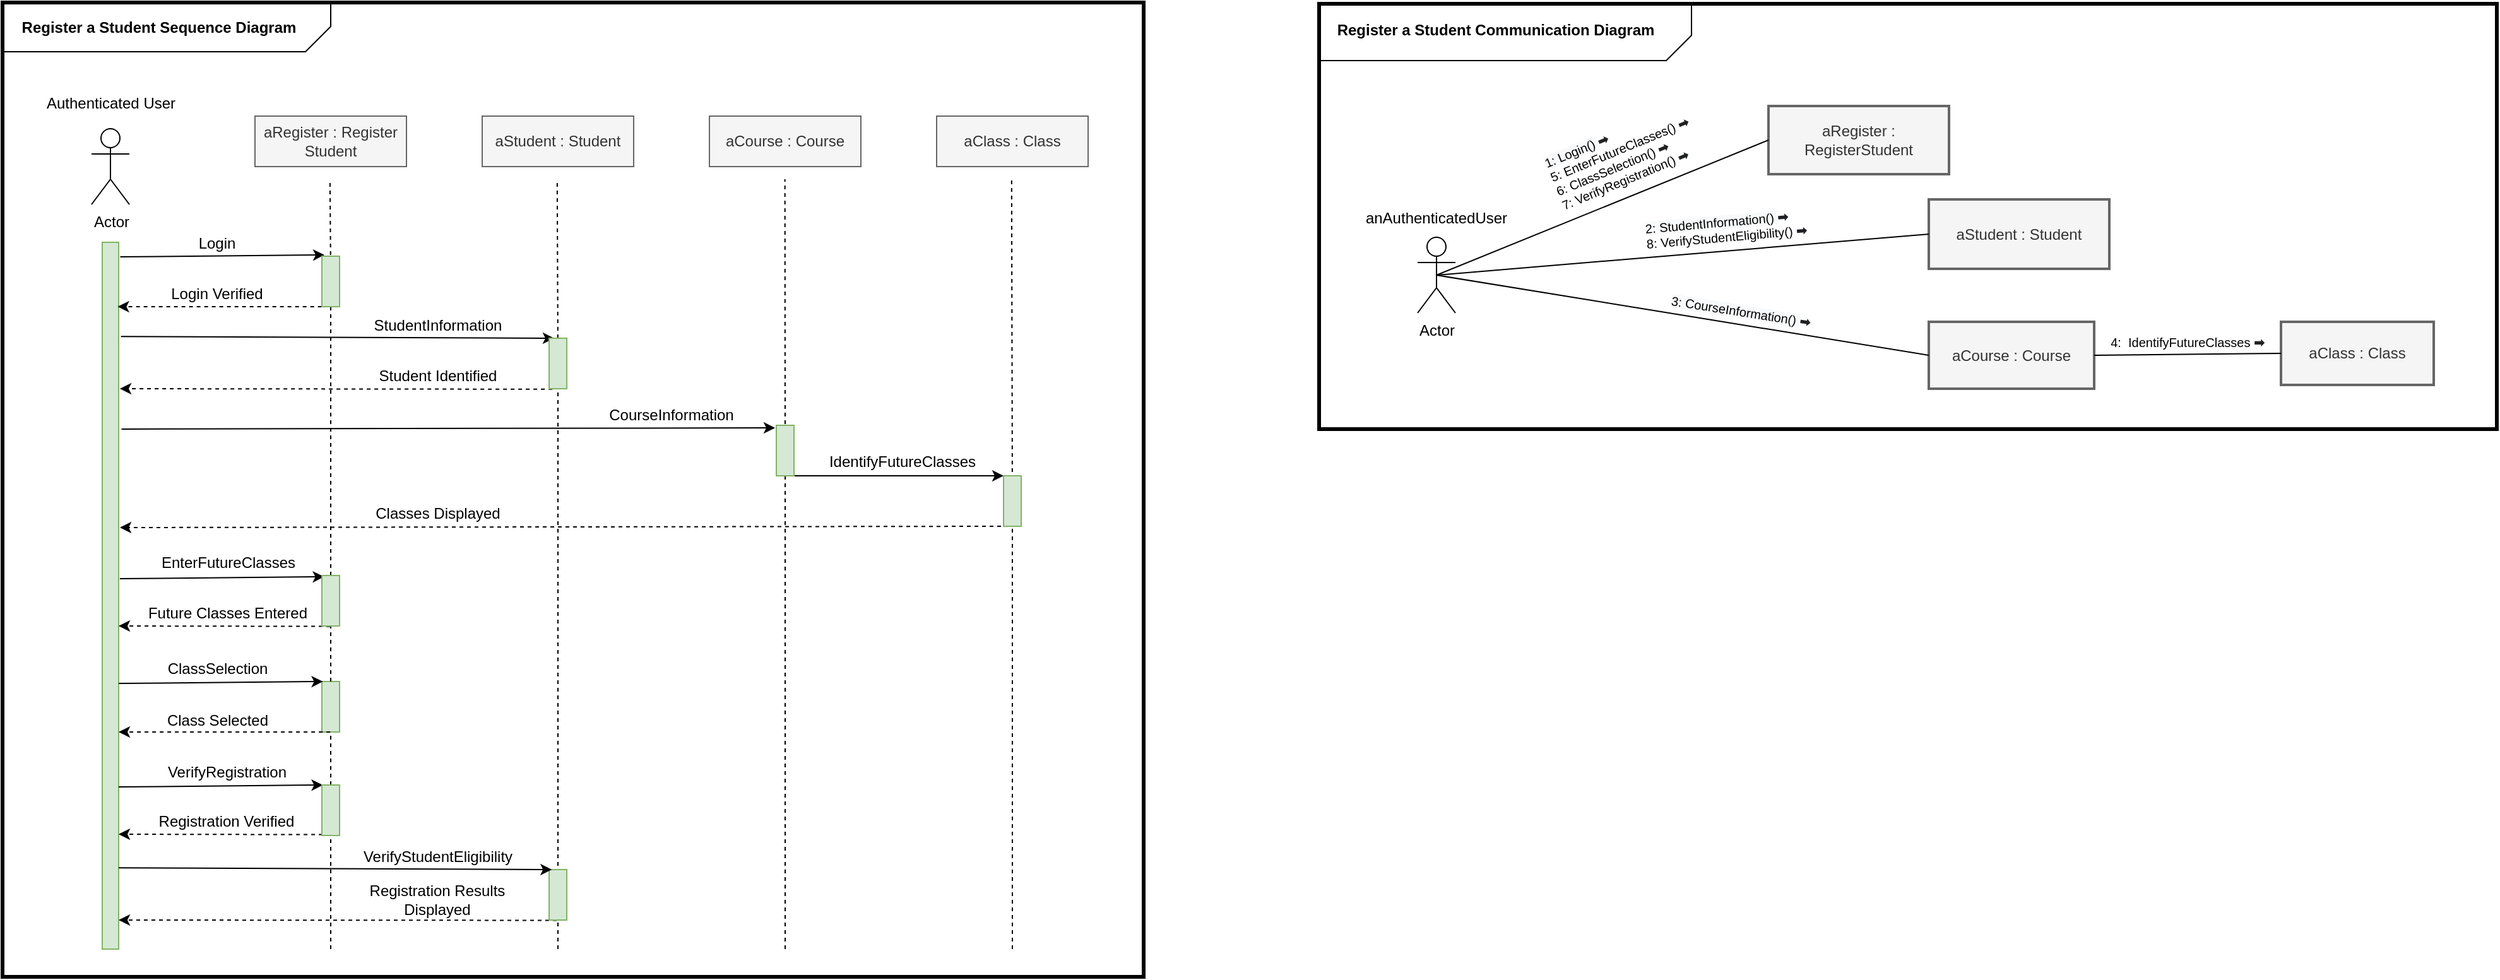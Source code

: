 <mxfile version="14.0.1" type="github">
  <diagram id="WgGNXocE23IqrcMPY2u2" name="Page-1">
    <mxGraphModel dx="2036" dy="1273" grid="0" gridSize="10" guides="1" tooltips="1" connect="1" arrows="1" fold="1" page="1" pageScale="1" pageWidth="2336" pageHeight="1654" math="0" shadow="0">
      <root>
        <mxCell id="0" />
        <mxCell id="1" parent="0" />
        <mxCell id="3fiQfD3PMQG2XW41a9uW-1" value="Actor" style="shape=umlActor;verticalLabelPosition=bottom;verticalAlign=top;html=1;outlineConnect=0;" vertex="1" parent="1">
          <mxGeometry x="290.5" y="220" width="30" height="60" as="geometry" />
        </mxCell>
        <mxCell id="3fiQfD3PMQG2XW41a9uW-2" value="Authenticated User" style="text;html=1;strokeColor=none;fillColor=none;align=center;verticalAlign=middle;whiteSpace=wrap;rounded=0;" vertex="1" parent="1">
          <mxGeometry x="226.5" y="190" width="158" height="20" as="geometry" />
        </mxCell>
        <mxCell id="3fiQfD3PMQG2XW41a9uW-3" value="aRegister : Register Student" style="rounded=0;whiteSpace=wrap;html=1;fillColor=#f5f5f5;strokeColor=#666666;fontColor=#333333;" vertex="1" parent="1">
          <mxGeometry x="420" y="210" width="120" height="40" as="geometry" />
        </mxCell>
        <mxCell id="3fiQfD3PMQG2XW41a9uW-4" value="aStudent : Student" style="rounded=0;whiteSpace=wrap;html=1;fillColor=#f5f5f5;strokeColor=#666666;fontColor=#333333;" vertex="1" parent="1">
          <mxGeometry x="600" y="210" width="120" height="40" as="geometry" />
        </mxCell>
        <mxCell id="3fiQfD3PMQG2XW41a9uW-5" value="aClass : Class" style="rounded=0;whiteSpace=wrap;html=1;fillColor=#f5f5f5;strokeColor=#666666;fontColor=#333333;" vertex="1" parent="1">
          <mxGeometry x="960" y="210" width="120" height="40" as="geometry" />
        </mxCell>
        <mxCell id="3fiQfD3PMQG2XW41a9uW-8" value="" style="endArrow=none;dashed=1;html=1;" edge="1" parent="1">
          <mxGeometry width="50" height="50" relative="1" as="geometry">
            <mxPoint x="479.882" y="320" as="sourcePoint" />
            <mxPoint x="479.41" y="260" as="targetPoint" />
          </mxGeometry>
        </mxCell>
        <mxCell id="3fiQfD3PMQG2XW41a9uW-9" value="" style="endArrow=none;dashed=1;html=1;" edge="1" parent="1">
          <mxGeometry width="50" height="50" relative="1" as="geometry">
            <mxPoint x="659.937" y="386" as="sourcePoint" />
            <mxPoint x="659.41" y="260" as="targetPoint" />
          </mxGeometry>
        </mxCell>
        <mxCell id="3fiQfD3PMQG2XW41a9uW-10" value="" style="endArrow=none;dashed=1;html=1;" edge="1" parent="1">
          <mxGeometry width="50" height="50" relative="1" as="geometry">
            <mxPoint x="839.984" y="460" as="sourcePoint" />
            <mxPoint x="839.82" y="260" as="targetPoint" />
          </mxGeometry>
        </mxCell>
        <mxCell id="3fiQfD3PMQG2XW41a9uW-11" value="aCourse : Course" style="rounded=0;whiteSpace=wrap;html=1;fillColor=#f5f5f5;strokeColor=#666666;fontColor=#333333;" vertex="1" parent="1">
          <mxGeometry x="780" y="210" width="120" height="40" as="geometry" />
        </mxCell>
        <mxCell id="3fiQfD3PMQG2XW41a9uW-12" value="" style="endArrow=none;dashed=1;html=1;" edge="1" parent="1">
          <mxGeometry width="50" height="50" relative="1" as="geometry">
            <mxPoint x="1019.959" y="498" as="sourcePoint" />
            <mxPoint x="1019.41" y="260" as="targetPoint" />
          </mxGeometry>
        </mxCell>
        <mxCell id="3fiQfD3PMQG2XW41a9uW-18" value="" style="endArrow=classic;html=1;exitX=1.024;exitY=0.024;exitDx=0;exitDy=0;exitPerimeter=0;entryX=0;entryY=0;entryDx=0;entryDy=0;" edge="1" parent="1">
          <mxGeometry width="50" height="50" relative="1" as="geometry">
            <mxPoint x="313.24" y="321.52" as="sourcePoint" />
            <mxPoint x="475" y="320" as="targetPoint" />
          </mxGeometry>
        </mxCell>
        <mxCell id="3fiQfD3PMQG2XW41a9uW-21" value="Login" style="text;html=1;strokeColor=none;fillColor=none;align=center;verticalAlign=middle;whiteSpace=wrap;rounded=0;" vertex="1" parent="1">
          <mxGeometry x="370" y="301" width="40" height="20" as="geometry" />
        </mxCell>
        <mxCell id="3fiQfD3PMQG2XW41a9uW-22" value="StudentInformation" style="text;html=1;strokeColor=none;fillColor=none;align=center;verticalAlign=middle;whiteSpace=wrap;rounded=0;" vertex="1" parent="1">
          <mxGeometry x="500" y="366" width="130" height="20" as="geometry" />
        </mxCell>
        <mxCell id="3fiQfD3PMQG2XW41a9uW-23" value="" style="endArrow=classic;html=1;exitX=1.086;exitY=0.166;exitDx=0;exitDy=0;exitPerimeter=0;" edge="1" parent="1">
          <mxGeometry width="50" height="50" relative="1" as="geometry">
            <mxPoint x="313.86" y="384.68" as="sourcePoint" />
            <mxPoint x="657" y="386" as="targetPoint" />
          </mxGeometry>
        </mxCell>
        <mxCell id="3fiQfD3PMQG2XW41a9uW-25" value="" style="endArrow=none;dashed=1;html=1;" edge="1" parent="1">
          <mxGeometry width="50" height="50" relative="1" as="geometry">
            <mxPoint x="660" y="870" as="sourcePoint" />
            <mxPoint x="660" y="410" as="targetPoint" />
          </mxGeometry>
        </mxCell>
        <mxCell id="3fiQfD3PMQG2XW41a9uW-26" value="" style="endArrow=classic;html=1;dashed=1;entryX=0.943;entryY=0.145;entryDx=0;entryDy=0;entryPerimeter=0;" edge="1" parent="1">
          <mxGeometry width="50" height="50" relative="1" as="geometry">
            <mxPoint x="655.57" y="426.4" as="sourcePoint" />
            <mxPoint x="313.0" y="426.0" as="targetPoint" />
          </mxGeometry>
        </mxCell>
        <mxCell id="3fiQfD3PMQG2XW41a9uW-27" value="Student Identified" style="text;html=1;strokeColor=none;fillColor=none;align=center;verticalAlign=middle;whiteSpace=wrap;rounded=0;" vertex="1" parent="1">
          <mxGeometry x="500" y="406" width="130" height="20" as="geometry" />
        </mxCell>
        <mxCell id="3fiQfD3PMQG2XW41a9uW-30" value="" style="endArrow=none;dashed=1;html=1;" edge="1" parent="1">
          <mxGeometry width="50" height="50" relative="1" as="geometry">
            <mxPoint x="839.325" y="480" as="sourcePoint" />
            <mxPoint x="839.325" y="480" as="targetPoint" />
          </mxGeometry>
        </mxCell>
        <mxCell id="3fiQfD3PMQG2XW41a9uW-33" value="" style="endArrow=none;dashed=1;html=1;" edge="1" parent="1">
          <mxGeometry width="50" height="50" relative="1" as="geometry">
            <mxPoint x="480" y="574" as="sourcePoint" />
            <mxPoint x="480" y="350" as="targetPoint" />
          </mxGeometry>
        </mxCell>
        <mxCell id="3fiQfD3PMQG2XW41a9uW-34" value="" style="endArrow=classic;html=1;exitX=1.229;exitY=0.296;exitDx=0;exitDy=0;exitPerimeter=0;entryX=0;entryY=0;entryDx=0;entryDy=0;" edge="1" parent="1">
          <mxGeometry width="50" height="50" relative="1" as="geometry">
            <mxPoint x="314.29" y="457.96" as="sourcePoint" />
            <mxPoint x="832" y="457.0" as="targetPoint" />
          </mxGeometry>
        </mxCell>
        <mxCell id="3fiQfD3PMQG2XW41a9uW-42" value="EnterFutureClasses" style="text;html=1;strokeColor=none;fillColor=none;align=center;verticalAlign=middle;whiteSpace=wrap;rounded=0;" vertex="1" parent="1">
          <mxGeometry x="338.5" y="554" width="120" height="20" as="geometry" />
        </mxCell>
        <mxCell id="3fiQfD3PMQG2XW41a9uW-44" value="Classes Displayed" style="text;html=1;strokeColor=none;fillColor=none;align=center;verticalAlign=middle;whiteSpace=wrap;rounded=0;" vertex="1" parent="1">
          <mxGeometry x="500" y="514" width="130" height="21" as="geometry" />
        </mxCell>
        <mxCell id="3fiQfD3PMQG2XW41a9uW-50" value="" style="endArrow=none;dashed=1;html=1;" edge="1" parent="1">
          <mxGeometry width="50" height="50" relative="1" as="geometry">
            <mxPoint x="480" y="740" as="sourcePoint" />
            <mxPoint x="480" y="679" as="targetPoint" />
          </mxGeometry>
        </mxCell>
        <mxCell id="3fiQfD3PMQG2XW41a9uW-51" value="ClassSelection" style="text;html=1;strokeColor=none;fillColor=none;align=center;verticalAlign=middle;whiteSpace=wrap;rounded=0;" vertex="1" parent="1">
          <mxGeometry x="352.5" y="638" width="75" height="20" as="geometry" />
        </mxCell>
        <mxCell id="3fiQfD3PMQG2XW41a9uW-53" value="Class Selected" style="text;html=1;strokeColor=none;fillColor=none;align=center;verticalAlign=middle;whiteSpace=wrap;rounded=0;" vertex="1" parent="1">
          <mxGeometry x="347.5" y="679" width="85" height="20" as="geometry" />
        </mxCell>
        <mxCell id="3fiQfD3PMQG2XW41a9uW-54" value="CourseInformation" style="text;html=1;strokeColor=none;fillColor=none;align=center;verticalAlign=middle;whiteSpace=wrap;rounded=0;" vertex="1" parent="1">
          <mxGeometry x="685" y="437" width="130" height="20" as="geometry" />
        </mxCell>
        <mxCell id="3fiQfD3PMQG2XW41a9uW-55" value="IdentifyFutureClasses" style="text;html=1;strokeColor=none;fillColor=none;align=center;verticalAlign=middle;whiteSpace=wrap;rounded=0;" vertex="1" parent="1">
          <mxGeometry x="868" y="474" width="130" height="20" as="geometry" />
        </mxCell>
        <mxCell id="3fiQfD3PMQG2XW41a9uW-59" value="Registration Results Displayed" style="text;html=1;strokeColor=none;fillColor=none;align=center;verticalAlign=middle;whiteSpace=wrap;rounded=0;" vertex="1" parent="1">
          <mxGeometry x="486.38" y="821" width="157.25" height="20" as="geometry" />
        </mxCell>
        <mxCell id="3fiQfD3PMQG2XW41a9uW-61" value="VerifyRegistration" style="text;html=1;strokeColor=none;fillColor=none;align=center;verticalAlign=middle;whiteSpace=wrap;rounded=0;" vertex="1" parent="1">
          <mxGeometry x="343.37" y="720" width="110.25" height="20" as="geometry" />
        </mxCell>
        <mxCell id="3fiQfD3PMQG2XW41a9uW-62" value="Register a Student Sequence Diagram" style="text;html=1;strokeColor=none;fillColor=none;align=center;verticalAlign=middle;whiteSpace=wrap;rounded=0;fontStyle=1" vertex="1" parent="1">
          <mxGeometry x="228" y="130" width="232" height="20" as="geometry" />
        </mxCell>
        <mxCell id="3fiQfD3PMQG2XW41a9uW-63" value="" style="rounded=0;whiteSpace=wrap;html=1;fillColor=none;strokeWidth=3;" vertex="1" parent="1">
          <mxGeometry x="220" y="120" width="904" height="772" as="geometry" />
        </mxCell>
        <mxCell id="3fiQfD3PMQG2XW41a9uW-64" value="" style="rounded=0;whiteSpace=wrap;html=1;fillColor=#d5e8d4;strokeColor=#82b366;" vertex="1" parent="1">
          <mxGeometry x="299" y="310" width="13" height="560" as="geometry" />
        </mxCell>
        <mxCell id="3fiQfD3PMQG2XW41a9uW-65" value="" style="verticalLabelPosition=bottom;verticalAlign=top;html=1;shape=card;whiteSpace=wrap;size=20;arcSize=12;strokeWidth=1;fillColor=none;direction=west;" vertex="1" parent="1">
          <mxGeometry x="219" y="120" width="261" height="39" as="geometry" />
        </mxCell>
        <mxCell id="3fiQfD3PMQG2XW41a9uW-70" value="Register a Student Communication Diagram" style="text;html=1;strokeColor=none;fillColor=none;align=center;verticalAlign=middle;whiteSpace=wrap;rounded=0;fontStyle=1" vertex="1" parent="1">
          <mxGeometry x="1271" y="132" width="264" height="20" as="geometry" />
        </mxCell>
        <mxCell id="3fiQfD3PMQG2XW41a9uW-71" value="Actor" style="shape=umlActor;verticalLabelPosition=bottom;verticalAlign=top;html=1;outlineConnect=0;" vertex="1" parent="1">
          <mxGeometry x="1341" y="306" width="30" height="60" as="geometry" />
        </mxCell>
        <mxCell id="3fiQfD3PMQG2XW41a9uW-73" value="anAuthenticatedUser" style="text;html=1;strokeColor=none;fillColor=none;align=center;verticalAlign=middle;whiteSpace=wrap;rounded=0;" vertex="1" parent="1">
          <mxGeometry x="1294" y="281.01" width="124" height="20" as="geometry" />
        </mxCell>
        <mxCell id="3fiQfD3PMQG2XW41a9uW-75" value="aRegister : RegisterStudent" style="rounded=0;whiteSpace=wrap;html=1;strokeWidth=2;fillColor=#f5f5f5;strokeColor=#666666;fontColor=#333333;" vertex="1" parent="1">
          <mxGeometry x="1619" y="202" width="143" height="54" as="geometry" />
        </mxCell>
        <mxCell id="3fiQfD3PMQG2XW41a9uW-76" value="aStudent : Student" style="rounded=0;whiteSpace=wrap;html=1;strokeWidth=2;fillColor=#f5f5f5;strokeColor=#666666;fontColor=#333333;" vertex="1" parent="1">
          <mxGeometry x="1746" y="276" width="143" height="55" as="geometry" />
        </mxCell>
        <mxCell id="3fiQfD3PMQG2XW41a9uW-77" value="aCourse : Course" style="rounded=0;whiteSpace=wrap;html=1;strokeWidth=2;fillColor=#f5f5f5;strokeColor=#666666;fontColor=#333333;" vertex="1" parent="1">
          <mxGeometry x="1746" y="373" width="131" height="53" as="geometry" />
        </mxCell>
        <mxCell id="3fiQfD3PMQG2XW41a9uW-79" value="" style="verticalLabelPosition=bottom;verticalAlign=top;html=1;shape=card;whiteSpace=wrap;size=20;arcSize=12;strokeWidth=1;fillColor=none;direction=west;" vertex="1" parent="1">
          <mxGeometry x="1263" y="120" width="295" height="46" as="geometry" />
        </mxCell>
        <mxCell id="3fiQfD3PMQG2XW41a9uW-82" value="" style="endArrow=none;html=1;entryX=0;entryY=0.5;entryDx=0;entryDy=0;exitX=0.5;exitY=0.5;exitDx=0;exitDy=0;exitPerimeter=0;" edge="1" parent="1" target="3fiQfD3PMQG2XW41a9uW-75" source="3fiQfD3PMQG2XW41a9uW-71">
          <mxGeometry width="50" height="50" relative="1" as="geometry">
            <mxPoint x="1395" y="336" as="sourcePoint" />
            <mxPoint x="1469" y="279" as="targetPoint" />
          </mxGeometry>
        </mxCell>
        <mxCell id="3fiQfD3PMQG2XW41a9uW-85" value="4: &amp;nbsp;IdentifyFutureClasses&amp;nbsp;&lt;b style=&quot;font-size: 10px ; color: rgb(32 , 33 , 36) ; font-family: &amp;#34;arial&amp;#34; , sans-serif ; text-align: left&quot;&gt;➡&lt;/b&gt;" style="text;html=1;strokeColor=none;fillColor=none;align=center;verticalAlign=middle;whiteSpace=wrap;rounded=0;rotation=0;fontSize=10;" vertex="1" parent="1">
          <mxGeometry x="1882" y="379" width="138" height="20" as="geometry" />
        </mxCell>
        <mxCell id="3fiQfD3PMQG2XW41a9uW-89" value="&lt;span style=&quot;color: rgb(0 , 0 , 0) ; font-family: &amp;#34;helvetica&amp;#34; ; font-size: 10px ; font-style: normal ; font-weight: normal ; letter-spacing: normal ; text-align: center ; text-indent: 0px ; text-transform: none ; word-spacing: 0px ; background-color: rgb(248 , 249 , 250) ; text-decoration: none ; display: inline ; float: none&quot;&gt;1: Login()&amp;nbsp;&lt;/span&gt;&lt;b style=&quot;font-size: 10px ; font-style: normal ; letter-spacing: normal ; text-indent: 0px ; text-transform: none ; word-spacing: 0px ; text-decoration: none ; color: rgb(32 , 33 , 36) ; font-family: &amp;#34;arial&amp;#34; , sans-serif ; text-align: left&quot;&gt;➡&lt;br&gt;&lt;/b&gt;&lt;span style=&quot;font-family: &amp;#34;helvetica&amp;#34; ; text-align: center&quot;&gt;5: EnterFutureClasses()&amp;nbsp;&lt;/span&gt;&lt;b style=&quot;color: rgb(32 , 33 , 36) ; font-family: &amp;#34;arial&amp;#34; , sans-serif&quot;&gt;➡&lt;br&gt;&lt;/b&gt;&lt;span style=&quot;font-family: &amp;#34;helvetica&amp;#34; ; text-align: center&quot;&gt;6: ClassSelection()&amp;nbsp;&lt;/span&gt;&lt;b style=&quot;color: rgb(32 , 33 , 36) ; font-family: &amp;#34;arial&amp;#34; , sans-serif&quot;&gt;➡&lt;br&gt;&lt;/b&gt;&lt;span style=&quot;font-family: &amp;#34;helvetica&amp;#34; ; text-align: center&quot;&gt;7: VerifyRegistration()&amp;nbsp;&lt;/span&gt;&lt;b style=&quot;color: rgb(32 , 33 , 36) ; font-family: &amp;#34;arial&amp;#34; , sans-serif&quot;&gt;➡&lt;/b&gt;&lt;b style=&quot;font-size: 10px ; font-style: normal ; letter-spacing: normal ; text-indent: 0px ; text-transform: none ; word-spacing: 0px ; text-decoration: none ; color: rgb(32 , 33 , 36) ; font-family: &amp;#34;arial&amp;#34; , sans-serif ; text-align: left&quot;&gt;&lt;br&gt;&lt;/b&gt;" style="text;whiteSpace=wrap;html=1;fontSize=10;rotation=337.5;" vertex="1" parent="1">
          <mxGeometry x="1443" y="210" width="127.26" height="66" as="geometry" />
        </mxCell>
        <mxCell id="3fiQfD3PMQG2XW41a9uW-90" value="" style="rounded=0;whiteSpace=wrap;html=1;strokeWidth=3;fontSize=10;fillColor=none;" vertex="1" parent="1">
          <mxGeometry x="1263" y="121" width="933" height="337" as="geometry" />
        </mxCell>
        <mxCell id="3fiQfD3PMQG2XW41a9uW-93" value="" style="endArrow=classic;html=1;dashed=1;entryX=0.943;entryY=0.145;entryDx=0;entryDy=0;entryPerimeter=0;" edge="1" parent="1">
          <mxGeometry width="50" height="50" relative="1" as="geometry">
            <mxPoint x="478.82" y="361" as="sourcePoint" />
            <mxPoint x="311.25" y="361.0" as="targetPoint" />
          </mxGeometry>
        </mxCell>
        <mxCell id="3fiQfD3PMQG2XW41a9uW-94" value="Login Verified" style="text;html=1;strokeColor=none;fillColor=none;align=center;verticalAlign=middle;whiteSpace=wrap;rounded=0;" vertex="1" parent="1">
          <mxGeometry x="340" y="341" width="100" height="20" as="geometry" />
        </mxCell>
        <mxCell id="3fiQfD3PMQG2XW41a9uW-99" value="" style="endArrow=classic;html=1;dashed=1;entryX=1.229;entryY=0.69;entryDx=0;entryDy=0;entryPerimeter=0;" edge="1" parent="1">
          <mxGeometry width="50" height="50" relative="1" as="geometry">
            <mxPoint x="659" y="847.23" as="sourcePoint" />
            <mxPoint x="312.0" y="847.0" as="targetPoint" />
          </mxGeometry>
        </mxCell>
        <mxCell id="3fiQfD3PMQG2XW41a9uW-104" value="VerifyStudentEligibility" style="text;html=1;strokeColor=none;fillColor=none;align=center;verticalAlign=middle;whiteSpace=wrap;rounded=0;" vertex="1" parent="1">
          <mxGeometry x="500" y="787" width="130" height="20" as="geometry" />
        </mxCell>
        <mxCell id="3fiQfD3PMQG2XW41a9uW-120" value="" style="endArrow=none;dashed=1;html=1;entryX=0.5;entryY=1;entryDx=0;entryDy=0;" edge="1" parent="1">
          <mxGeometry width="50" height="50" relative="1" as="geometry">
            <mxPoint x="840" y="870" as="sourcePoint" />
            <mxPoint x="840" y="490" as="targetPoint" />
          </mxGeometry>
        </mxCell>
        <mxCell id="3fiQfD3PMQG2XW41a9uW-132" value="" style="endArrow=classic;html=1;dashed=1;" edge="1" parent="1">
          <mxGeometry width="50" height="50" relative="1" as="geometry">
            <mxPoint x="1011" y="535" as="sourcePoint" />
            <mxPoint x="313" y="536" as="targetPoint" />
          </mxGeometry>
        </mxCell>
        <mxCell id="3fiQfD3PMQG2XW41a9uW-134" value="" style="endArrow=none;dashed=1;html=1;" edge="1" parent="1">
          <mxGeometry width="50" height="50" relative="1" as="geometry">
            <mxPoint x="1020" y="870" as="sourcePoint" />
            <mxPoint x="1020" y="534.0" as="targetPoint" />
          </mxGeometry>
        </mxCell>
        <mxCell id="3fiQfD3PMQG2XW41a9uW-139" value="" style="endArrow=classic;html=1;exitX=1;exitY=1;exitDx=0;exitDy=0;" edge="1" parent="1">
          <mxGeometry width="50" height="50" relative="1" as="geometry">
            <mxPoint x="847" y="495.0" as="sourcePoint" />
            <mxPoint x="1013" y="495" as="targetPoint" />
          </mxGeometry>
        </mxCell>
        <mxCell id="3fiQfD3PMQG2XW41a9uW-140" value="" style="rounded=0;whiteSpace=wrap;html=1;fillColor=#d5e8d4;strokeColor=#82b366;" vertex="1" parent="1">
          <mxGeometry x="833" y="455" width="14" height="40" as="geometry" />
        </mxCell>
        <mxCell id="3fiQfD3PMQG2XW41a9uW-141" value="" style="rounded=0;whiteSpace=wrap;html=1;fillColor=#d5e8d4;strokeColor=#82b366;" vertex="1" parent="1">
          <mxGeometry x="1013" y="495" width="14" height="40" as="geometry" />
        </mxCell>
        <mxCell id="3fiQfD3PMQG2XW41a9uW-142" value="" style="rounded=0;whiteSpace=wrap;html=1;fillColor=#d5e8d4;strokeColor=#82b366;" vertex="1" parent="1">
          <mxGeometry x="653" y="386" width="14" height="40" as="geometry" />
        </mxCell>
        <mxCell id="3fiQfD3PMQG2XW41a9uW-144" value="" style="rounded=0;whiteSpace=wrap;html=1;fillColor=#d5e8d4;strokeColor=#82b366;" vertex="1" parent="1">
          <mxGeometry x="473" y="321" width="14" height="40" as="geometry" />
        </mxCell>
        <mxCell id="3fiQfD3PMQG2XW41a9uW-149" value="" style="endArrow=classic;html=1;exitX=1.024;exitY=0.024;exitDx=0;exitDy=0;exitPerimeter=0;entryX=0;entryY=0;entryDx=0;entryDy=0;" edge="1" parent="1">
          <mxGeometry width="50" height="50" relative="1" as="geometry">
            <mxPoint x="313.0" y="576.52" as="sourcePoint" />
            <mxPoint x="474.76" y="575" as="targetPoint" />
          </mxGeometry>
        </mxCell>
        <mxCell id="3fiQfD3PMQG2XW41a9uW-151" value="" style="rounded=0;whiteSpace=wrap;html=1;fillColor=#d5e8d4;strokeColor=#82b366;" vertex="1" parent="1">
          <mxGeometry x="473" y="658" width="14" height="40" as="geometry" />
        </mxCell>
        <mxCell id="3fiQfD3PMQG2XW41a9uW-156" value="" style="endArrow=none;dashed=1;html=1;" edge="1" parent="1">
          <mxGeometry width="50" height="50" relative="1" as="geometry">
            <mxPoint x="480" y="870" as="sourcePoint" />
            <mxPoint x="480" y="780" as="targetPoint" />
          </mxGeometry>
        </mxCell>
        <mxCell id="3fiQfD3PMQG2XW41a9uW-157" value="" style="endArrow=none;dashed=1;html=1;exitX=0.5;exitY=0;exitDx=0;exitDy=0;" edge="1" parent="1" source="3fiQfD3PMQG2XW41a9uW-151">
          <mxGeometry width="50" height="50" relative="1" as="geometry">
            <mxPoint x="480" y="650" as="sourcePoint" />
            <mxPoint x="480" y="614" as="targetPoint" />
          </mxGeometry>
        </mxCell>
        <mxCell id="3fiQfD3PMQG2XW41a9uW-159" value="Future Classes Entered" style="text;html=1;strokeColor=none;fillColor=none;align=center;verticalAlign=middle;whiteSpace=wrap;rounded=0;" vertex="1" parent="1">
          <mxGeometry x="330" y="594" width="137" height="20" as="geometry" />
        </mxCell>
        <mxCell id="3fiQfD3PMQG2XW41a9uW-165" value="" style="endArrow=classic;html=1;exitX=1.024;exitY=0.024;exitDx=0;exitDy=0;exitPerimeter=0;entryX=0;entryY=0;entryDx=0;entryDy=0;" edge="1" parent="1">
          <mxGeometry width="50" height="50" relative="1" as="geometry">
            <mxPoint x="312" y="659.52" as="sourcePoint" />
            <mxPoint x="473.76" y="658" as="targetPoint" />
          </mxGeometry>
        </mxCell>
        <mxCell id="3fiQfD3PMQG2XW41a9uW-166" value="" style="endArrow=classic;html=1;exitX=1.024;exitY=0.024;exitDx=0;exitDy=0;exitPerimeter=0;entryX=0;entryY=0;entryDx=0;entryDy=0;" edge="1" parent="1">
          <mxGeometry width="50" height="50" relative="1" as="geometry">
            <mxPoint x="312" y="741.52" as="sourcePoint" />
            <mxPoint x="473.76" y="740" as="targetPoint" />
          </mxGeometry>
        </mxCell>
        <mxCell id="3fiQfD3PMQG2XW41a9uW-167" value="" style="endArrow=classic;html=1;dashed=1;entryX=0.943;entryY=0.916;entryDx=0;entryDy=0;entryPerimeter=0;" edge="1" parent="1">
          <mxGeometry width="50" height="50" relative="1" as="geometry">
            <mxPoint x="479.57" y="614.32" as="sourcePoint" />
            <mxPoint x="312" y="614" as="targetPoint" />
          </mxGeometry>
        </mxCell>
        <mxCell id="3fiQfD3PMQG2XW41a9uW-168" value="" style="rounded=0;whiteSpace=wrap;html=1;fillColor=#d5e8d4;strokeColor=#82b366;" vertex="1" parent="1">
          <mxGeometry x="473" y="574" width="14" height="40" as="geometry" />
        </mxCell>
        <mxCell id="3fiQfD3PMQG2XW41a9uW-173" value="" style="endArrow=classic;html=1;dashed=1;entryX=0.943;entryY=0.916;entryDx=0;entryDy=0;entryPerimeter=0;" edge="1" parent="1">
          <mxGeometry width="50" height="50" relative="1" as="geometry">
            <mxPoint x="479.57" y="779.32" as="sourcePoint" />
            <mxPoint x="312" y="779" as="targetPoint" />
          </mxGeometry>
        </mxCell>
        <mxCell id="3fiQfD3PMQG2XW41a9uW-174" value="" style="rounded=0;whiteSpace=wrap;html=1;fillColor=#d5e8d4;strokeColor=#82b366;" vertex="1" parent="1">
          <mxGeometry x="473" y="740" width="14" height="40" as="geometry" />
        </mxCell>
        <mxCell id="3fiQfD3PMQG2XW41a9uW-175" value="Registration Verified" style="text;html=1;strokeColor=none;fillColor=none;align=center;verticalAlign=middle;whiteSpace=wrap;rounded=0;" vertex="1" parent="1">
          <mxGeometry x="341" y="759" width="112.62" height="20" as="geometry" />
        </mxCell>
        <mxCell id="3fiQfD3PMQG2XW41a9uW-176" value="" style="rounded=0;whiteSpace=wrap;html=1;fillColor=#d5e8d4;strokeColor=#82b366;" vertex="1" parent="1">
          <mxGeometry x="653" y="807" width="14" height="40" as="geometry" />
        </mxCell>
        <mxCell id="3fiQfD3PMQG2XW41a9uW-179" value="" style="endArrow=classic;html=1;exitX=1.086;exitY=0.166;exitDx=0;exitDy=0;exitPerimeter=0;" edge="1" parent="1">
          <mxGeometry width="50" height="50" relative="1" as="geometry">
            <mxPoint x="312.0" y="805.68" as="sourcePoint" />
            <mxPoint x="655.14" y="807" as="targetPoint" />
          </mxGeometry>
        </mxCell>
        <mxCell id="3fiQfD3PMQG2XW41a9uW-180" value="" style="endArrow=classic;html=1;dashed=1;entryX=0.943;entryY=0.145;entryDx=0;entryDy=0;entryPerimeter=0;" edge="1" parent="1">
          <mxGeometry width="50" height="50" relative="1" as="geometry">
            <mxPoint x="479.57" y="698" as="sourcePoint" />
            <mxPoint x="312" y="698.0" as="targetPoint" />
          </mxGeometry>
        </mxCell>
        <mxCell id="3fiQfD3PMQG2XW41a9uW-182" value="" style="endArrow=none;html=1;entryX=0;entryY=0.5;entryDx=0;entryDy=0;exitX=0.5;exitY=0.5;exitDx=0;exitDy=0;exitPerimeter=0;" edge="1" parent="1" source="3fiQfD3PMQG2XW41a9uW-71" target="3fiQfD3PMQG2XW41a9uW-76">
          <mxGeometry width="50" height="50" relative="1" as="geometry">
            <mxPoint x="1411" y="383" as="sourcePoint" />
            <mxPoint x="1635" y="276" as="targetPoint" />
          </mxGeometry>
        </mxCell>
        <mxCell id="3fiQfD3PMQG2XW41a9uW-183" value="" style="endArrow=none;html=1;entryX=0;entryY=0.5;entryDx=0;entryDy=0;exitX=0.5;exitY=0.5;exitDx=0;exitDy=0;exitPerimeter=0;" edge="1" parent="1" source="3fiQfD3PMQG2XW41a9uW-71" target="3fiQfD3PMQG2XW41a9uW-77">
          <mxGeometry width="50" height="50" relative="1" as="geometry">
            <mxPoint x="1366" y="346" as="sourcePoint" />
            <mxPoint x="1756" y="313.5" as="targetPoint" />
          </mxGeometry>
        </mxCell>
        <mxCell id="3fiQfD3PMQG2XW41a9uW-185" value="&lt;span style=&quot;color: rgb(0 , 0 , 0) ; font-family: &amp;#34;helvetica&amp;#34; ; font-size: 10px ; font-style: normal ; font-weight: normal ; letter-spacing: normal ; text-align: center ; text-indent: 0px ; text-transform: none ; word-spacing: 0px ; background-color: rgb(248 , 249 , 250) ; text-decoration: none ; display: inline ; float: none&quot;&gt;2: StudentInformation()&amp;nbsp;&lt;/span&gt;&lt;b style=&quot;font-size: 10px ; font-style: normal ; letter-spacing: normal ; text-indent: 0px ; text-transform: none ; word-spacing: 0px ; text-decoration: none ; color: rgb(32 , 33 , 36) ; font-family: &amp;#34;arial&amp;#34; , sans-serif ; text-align: left&quot;&gt;➡&lt;br&gt;&lt;/b&gt;&lt;span style=&quot;font-family: &amp;#34;helvetica&amp;#34; ; text-align: center&quot;&gt;8: VerifyStudentEligibility()&amp;nbsp;&lt;/span&gt;&lt;b style=&quot;color: rgb(32 , 33 , 36) ; font-family: &amp;#34;arial&amp;#34; , sans-serif&quot;&gt;➡&lt;/b&gt;&lt;b style=&quot;font-size: 10px ; font-style: normal ; letter-spacing: normal ; text-indent: 0px ; text-transform: none ; word-spacing: 0px ; text-decoration: none ; color: rgb(32 , 33 , 36) ; font-family: &amp;#34;arial&amp;#34; , sans-serif ; text-align: left&quot;&gt;&lt;br&gt;&lt;/b&gt;" style="text;whiteSpace=wrap;html=1;fontSize=10;rotation=355;" vertex="1" parent="1">
          <mxGeometry x="1520" y="281.01" width="150.52" height="33.05" as="geometry" />
        </mxCell>
        <mxCell id="3fiQfD3PMQG2XW41a9uW-186" value="&lt;span style=&quot;color: rgb(0 , 0 , 0) ; font-family: &amp;#34;helvetica&amp;#34; ; font-size: 10px ; font-style: normal ; font-weight: normal ; letter-spacing: normal ; text-align: center ; text-indent: 0px ; text-transform: none ; word-spacing: 0px ; background-color: rgb(248 , 249 , 250) ; text-decoration: none ; display: inline ; float: none&quot;&gt;3: CourseInformation()&amp;nbsp;&lt;/span&gt;&lt;b style=&quot;font-size: 10px ; font-style: normal ; letter-spacing: normal ; text-indent: 0px ; text-transform: none ; word-spacing: 0px ; text-decoration: none ; color: rgb(32 , 33 , 36) ; font-family: &amp;#34;arial&amp;#34; , sans-serif ; text-align: left&quot;&gt;➡&lt;br&gt;&lt;/b&gt;&lt;b style=&quot;font-size: 10px ; font-style: normal ; letter-spacing: normal ; text-indent: 0px ; text-transform: none ; word-spacing: 0px ; text-decoration: none ; color: rgb(32 , 33 , 36) ; font-family: &amp;#34;arial&amp;#34; , sans-serif ; text-align: left&quot;&gt;&lt;br&gt;&lt;/b&gt;" style="text;whiteSpace=wrap;html=1;fontSize=10;rotation=9;" vertex="1" parent="1">
          <mxGeometry x="1540" y="353.91" width="127.26" height="23.09" as="geometry" />
        </mxCell>
        <mxCell id="3fiQfD3PMQG2XW41a9uW-188" value="aClass : Class" style="rounded=0;whiteSpace=wrap;html=1;strokeWidth=2;fillColor=#f5f5f5;strokeColor=#666666;fontColor=#333333;" vertex="1" parent="1">
          <mxGeometry x="2025" y="373" width="121" height="50" as="geometry" />
        </mxCell>
        <mxCell id="3fiQfD3PMQG2XW41a9uW-189" value="" style="endArrow=none;html=1;exitX=1;exitY=0.5;exitDx=0;exitDy=0;entryX=0;entryY=0.5;entryDx=0;entryDy=0;" edge="1" parent="1" source="3fiQfD3PMQG2XW41a9uW-77" target="3fiQfD3PMQG2XW41a9uW-188">
          <mxGeometry width="50" height="50" relative="1" as="geometry">
            <mxPoint x="1729" y="336" as="sourcePoint" />
            <mxPoint x="1779" y="286" as="targetPoint" />
          </mxGeometry>
        </mxCell>
      </root>
    </mxGraphModel>
  </diagram>
</mxfile>
